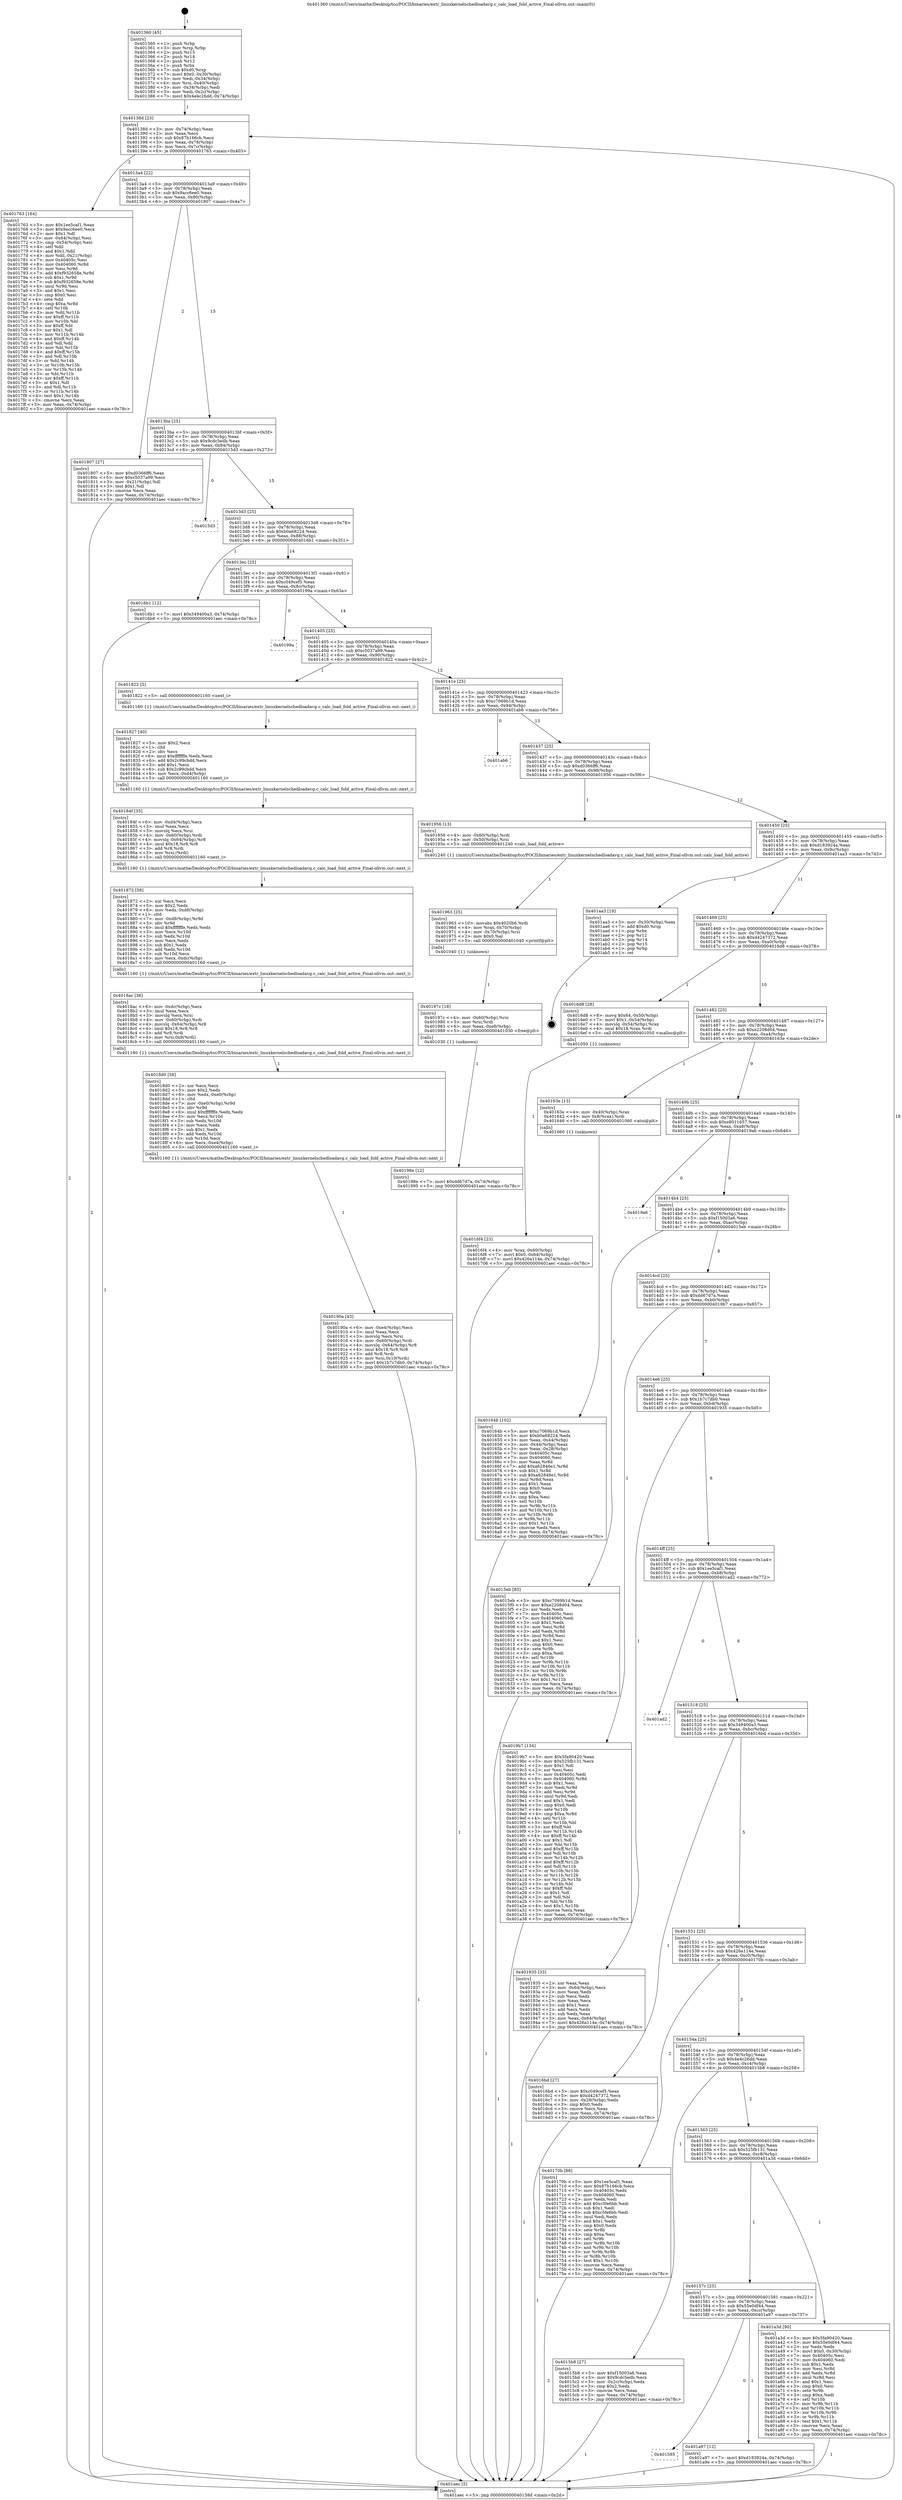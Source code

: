 digraph "0x401360" {
  label = "0x401360 (/mnt/c/Users/mathe/Desktop/tcc/POCII/binaries/extr_linuxkernelschedloadavg.c_calc_load_fold_active_Final-ollvm.out::main(0))"
  labelloc = "t"
  node[shape=record]

  Entry [label="",width=0.3,height=0.3,shape=circle,fillcolor=black,style=filled]
  "0x40138d" [label="{
     0x40138d [23]\l
     | [instrs]\l
     &nbsp;&nbsp;0x40138d \<+3\>: mov -0x74(%rbp),%eax\l
     &nbsp;&nbsp;0x401390 \<+2\>: mov %eax,%ecx\l
     &nbsp;&nbsp;0x401392 \<+6\>: sub $0x87b166cb,%ecx\l
     &nbsp;&nbsp;0x401398 \<+3\>: mov %eax,-0x78(%rbp)\l
     &nbsp;&nbsp;0x40139b \<+3\>: mov %ecx,-0x7c(%rbp)\l
     &nbsp;&nbsp;0x40139e \<+6\>: je 0000000000401763 \<main+0x403\>\l
  }"]
  "0x401763" [label="{
     0x401763 [164]\l
     | [instrs]\l
     &nbsp;&nbsp;0x401763 \<+5\>: mov $0x1ee5caf1,%eax\l
     &nbsp;&nbsp;0x401768 \<+5\>: mov $0x9acc6ee0,%ecx\l
     &nbsp;&nbsp;0x40176d \<+2\>: mov $0x1,%dl\l
     &nbsp;&nbsp;0x40176f \<+3\>: mov -0x64(%rbp),%esi\l
     &nbsp;&nbsp;0x401772 \<+3\>: cmp -0x54(%rbp),%esi\l
     &nbsp;&nbsp;0x401775 \<+4\>: setl %dil\l
     &nbsp;&nbsp;0x401779 \<+4\>: and $0x1,%dil\l
     &nbsp;&nbsp;0x40177d \<+4\>: mov %dil,-0x21(%rbp)\l
     &nbsp;&nbsp;0x401781 \<+7\>: mov 0x40405c,%esi\l
     &nbsp;&nbsp;0x401788 \<+8\>: mov 0x404060,%r8d\l
     &nbsp;&nbsp;0x401790 \<+3\>: mov %esi,%r9d\l
     &nbsp;&nbsp;0x401793 \<+7\>: add $0xf932658e,%r9d\l
     &nbsp;&nbsp;0x40179a \<+4\>: sub $0x1,%r9d\l
     &nbsp;&nbsp;0x40179e \<+7\>: sub $0xf932658e,%r9d\l
     &nbsp;&nbsp;0x4017a5 \<+4\>: imul %r9d,%esi\l
     &nbsp;&nbsp;0x4017a9 \<+3\>: and $0x1,%esi\l
     &nbsp;&nbsp;0x4017ac \<+3\>: cmp $0x0,%esi\l
     &nbsp;&nbsp;0x4017af \<+4\>: sete %dil\l
     &nbsp;&nbsp;0x4017b3 \<+4\>: cmp $0xa,%r8d\l
     &nbsp;&nbsp;0x4017b7 \<+4\>: setl %r10b\l
     &nbsp;&nbsp;0x4017bb \<+3\>: mov %dil,%r11b\l
     &nbsp;&nbsp;0x4017be \<+4\>: xor $0xff,%r11b\l
     &nbsp;&nbsp;0x4017c2 \<+3\>: mov %r10b,%bl\l
     &nbsp;&nbsp;0x4017c5 \<+3\>: xor $0xff,%bl\l
     &nbsp;&nbsp;0x4017c8 \<+3\>: xor $0x1,%dl\l
     &nbsp;&nbsp;0x4017cb \<+3\>: mov %r11b,%r14b\l
     &nbsp;&nbsp;0x4017ce \<+4\>: and $0xff,%r14b\l
     &nbsp;&nbsp;0x4017d2 \<+3\>: and %dl,%dil\l
     &nbsp;&nbsp;0x4017d5 \<+3\>: mov %bl,%r15b\l
     &nbsp;&nbsp;0x4017d8 \<+4\>: and $0xff,%r15b\l
     &nbsp;&nbsp;0x4017dc \<+3\>: and %dl,%r10b\l
     &nbsp;&nbsp;0x4017df \<+3\>: or %dil,%r14b\l
     &nbsp;&nbsp;0x4017e2 \<+3\>: or %r10b,%r15b\l
     &nbsp;&nbsp;0x4017e5 \<+3\>: xor %r15b,%r14b\l
     &nbsp;&nbsp;0x4017e8 \<+3\>: or %bl,%r11b\l
     &nbsp;&nbsp;0x4017eb \<+4\>: xor $0xff,%r11b\l
     &nbsp;&nbsp;0x4017ef \<+3\>: or $0x1,%dl\l
     &nbsp;&nbsp;0x4017f2 \<+3\>: and %dl,%r11b\l
     &nbsp;&nbsp;0x4017f5 \<+3\>: or %r11b,%r14b\l
     &nbsp;&nbsp;0x4017f8 \<+4\>: test $0x1,%r14b\l
     &nbsp;&nbsp;0x4017fc \<+3\>: cmovne %ecx,%eax\l
     &nbsp;&nbsp;0x4017ff \<+3\>: mov %eax,-0x74(%rbp)\l
     &nbsp;&nbsp;0x401802 \<+5\>: jmp 0000000000401aec \<main+0x78c\>\l
  }"]
  "0x4013a4" [label="{
     0x4013a4 [22]\l
     | [instrs]\l
     &nbsp;&nbsp;0x4013a4 \<+5\>: jmp 00000000004013a9 \<main+0x49\>\l
     &nbsp;&nbsp;0x4013a9 \<+3\>: mov -0x78(%rbp),%eax\l
     &nbsp;&nbsp;0x4013ac \<+5\>: sub $0x9acc6ee0,%eax\l
     &nbsp;&nbsp;0x4013b1 \<+3\>: mov %eax,-0x80(%rbp)\l
     &nbsp;&nbsp;0x4013b4 \<+6\>: je 0000000000401807 \<main+0x4a7\>\l
  }"]
  Exit [label="",width=0.3,height=0.3,shape=circle,fillcolor=black,style=filled,peripheries=2]
  "0x401807" [label="{
     0x401807 [27]\l
     | [instrs]\l
     &nbsp;&nbsp;0x401807 \<+5\>: mov $0xd0366ff6,%eax\l
     &nbsp;&nbsp;0x40180c \<+5\>: mov $0xc5037a99,%ecx\l
     &nbsp;&nbsp;0x401811 \<+3\>: mov -0x21(%rbp),%dl\l
     &nbsp;&nbsp;0x401814 \<+3\>: test $0x1,%dl\l
     &nbsp;&nbsp;0x401817 \<+3\>: cmovne %ecx,%eax\l
     &nbsp;&nbsp;0x40181a \<+3\>: mov %eax,-0x74(%rbp)\l
     &nbsp;&nbsp;0x40181d \<+5\>: jmp 0000000000401aec \<main+0x78c\>\l
  }"]
  "0x4013ba" [label="{
     0x4013ba [25]\l
     | [instrs]\l
     &nbsp;&nbsp;0x4013ba \<+5\>: jmp 00000000004013bf \<main+0x5f\>\l
     &nbsp;&nbsp;0x4013bf \<+3\>: mov -0x78(%rbp),%eax\l
     &nbsp;&nbsp;0x4013c2 \<+5\>: sub $0x9cdc5edb,%eax\l
     &nbsp;&nbsp;0x4013c7 \<+6\>: mov %eax,-0x84(%rbp)\l
     &nbsp;&nbsp;0x4013cd \<+6\>: je 00000000004015d3 \<main+0x273\>\l
  }"]
  "0x401595" [label="{
     0x401595\l
  }", style=dashed]
  "0x4015d3" [label="{
     0x4015d3\l
  }", style=dashed]
  "0x4013d3" [label="{
     0x4013d3 [25]\l
     | [instrs]\l
     &nbsp;&nbsp;0x4013d3 \<+5\>: jmp 00000000004013d8 \<main+0x78\>\l
     &nbsp;&nbsp;0x4013d8 \<+3\>: mov -0x78(%rbp),%eax\l
     &nbsp;&nbsp;0x4013db \<+5\>: sub $0xb0a68224,%eax\l
     &nbsp;&nbsp;0x4013e0 \<+6\>: mov %eax,-0x88(%rbp)\l
     &nbsp;&nbsp;0x4013e6 \<+6\>: je 00000000004016b1 \<main+0x351\>\l
  }"]
  "0x401a97" [label="{
     0x401a97 [12]\l
     | [instrs]\l
     &nbsp;&nbsp;0x401a97 \<+7\>: movl $0xd183924a,-0x74(%rbp)\l
     &nbsp;&nbsp;0x401a9e \<+5\>: jmp 0000000000401aec \<main+0x78c\>\l
  }"]
  "0x4016b1" [label="{
     0x4016b1 [12]\l
     | [instrs]\l
     &nbsp;&nbsp;0x4016b1 \<+7\>: movl $0x349400a3,-0x74(%rbp)\l
     &nbsp;&nbsp;0x4016b8 \<+5\>: jmp 0000000000401aec \<main+0x78c\>\l
  }"]
  "0x4013ec" [label="{
     0x4013ec [25]\l
     | [instrs]\l
     &nbsp;&nbsp;0x4013ec \<+5\>: jmp 00000000004013f1 \<main+0x91\>\l
     &nbsp;&nbsp;0x4013f1 \<+3\>: mov -0x78(%rbp),%eax\l
     &nbsp;&nbsp;0x4013f4 \<+5\>: sub $0xc049cef5,%eax\l
     &nbsp;&nbsp;0x4013f9 \<+6\>: mov %eax,-0x8c(%rbp)\l
     &nbsp;&nbsp;0x4013ff \<+6\>: je 000000000040199a \<main+0x63a\>\l
  }"]
  "0x40157c" [label="{
     0x40157c [25]\l
     | [instrs]\l
     &nbsp;&nbsp;0x40157c \<+5\>: jmp 0000000000401581 \<main+0x221\>\l
     &nbsp;&nbsp;0x401581 \<+3\>: mov -0x78(%rbp),%eax\l
     &nbsp;&nbsp;0x401584 \<+5\>: sub $0x55e0df44,%eax\l
     &nbsp;&nbsp;0x401589 \<+6\>: mov %eax,-0xcc(%rbp)\l
     &nbsp;&nbsp;0x40158f \<+6\>: je 0000000000401a97 \<main+0x737\>\l
  }"]
  "0x40199a" [label="{
     0x40199a\l
  }", style=dashed]
  "0x401405" [label="{
     0x401405 [25]\l
     | [instrs]\l
     &nbsp;&nbsp;0x401405 \<+5\>: jmp 000000000040140a \<main+0xaa\>\l
     &nbsp;&nbsp;0x40140a \<+3\>: mov -0x78(%rbp),%eax\l
     &nbsp;&nbsp;0x40140d \<+5\>: sub $0xc5037a99,%eax\l
     &nbsp;&nbsp;0x401412 \<+6\>: mov %eax,-0x90(%rbp)\l
     &nbsp;&nbsp;0x401418 \<+6\>: je 0000000000401822 \<main+0x4c2\>\l
  }"]
  "0x401a3d" [label="{
     0x401a3d [90]\l
     | [instrs]\l
     &nbsp;&nbsp;0x401a3d \<+5\>: mov $0x5fa90420,%eax\l
     &nbsp;&nbsp;0x401a42 \<+5\>: mov $0x55e0df44,%ecx\l
     &nbsp;&nbsp;0x401a47 \<+2\>: xor %edx,%edx\l
     &nbsp;&nbsp;0x401a49 \<+7\>: movl $0x0,-0x30(%rbp)\l
     &nbsp;&nbsp;0x401a50 \<+7\>: mov 0x40405c,%esi\l
     &nbsp;&nbsp;0x401a57 \<+7\>: mov 0x404060,%edi\l
     &nbsp;&nbsp;0x401a5e \<+3\>: sub $0x1,%edx\l
     &nbsp;&nbsp;0x401a61 \<+3\>: mov %esi,%r8d\l
     &nbsp;&nbsp;0x401a64 \<+3\>: add %edx,%r8d\l
     &nbsp;&nbsp;0x401a67 \<+4\>: imul %r8d,%esi\l
     &nbsp;&nbsp;0x401a6b \<+3\>: and $0x1,%esi\l
     &nbsp;&nbsp;0x401a6e \<+3\>: cmp $0x0,%esi\l
     &nbsp;&nbsp;0x401a71 \<+4\>: sete %r9b\l
     &nbsp;&nbsp;0x401a75 \<+3\>: cmp $0xa,%edi\l
     &nbsp;&nbsp;0x401a78 \<+4\>: setl %r10b\l
     &nbsp;&nbsp;0x401a7c \<+3\>: mov %r9b,%r11b\l
     &nbsp;&nbsp;0x401a7f \<+3\>: and %r10b,%r11b\l
     &nbsp;&nbsp;0x401a82 \<+3\>: xor %r10b,%r9b\l
     &nbsp;&nbsp;0x401a85 \<+3\>: or %r9b,%r11b\l
     &nbsp;&nbsp;0x401a88 \<+4\>: test $0x1,%r11b\l
     &nbsp;&nbsp;0x401a8c \<+3\>: cmovne %ecx,%eax\l
     &nbsp;&nbsp;0x401a8f \<+3\>: mov %eax,-0x74(%rbp)\l
     &nbsp;&nbsp;0x401a92 \<+5\>: jmp 0000000000401aec \<main+0x78c\>\l
  }"]
  "0x401822" [label="{
     0x401822 [5]\l
     | [instrs]\l
     &nbsp;&nbsp;0x401822 \<+5\>: call 0000000000401160 \<next_i\>\l
     | [calls]\l
     &nbsp;&nbsp;0x401160 \{1\} (/mnt/c/Users/mathe/Desktop/tcc/POCII/binaries/extr_linuxkernelschedloadavg.c_calc_load_fold_active_Final-ollvm.out::next_i)\l
  }"]
  "0x40141e" [label="{
     0x40141e [25]\l
     | [instrs]\l
     &nbsp;&nbsp;0x40141e \<+5\>: jmp 0000000000401423 \<main+0xc3\>\l
     &nbsp;&nbsp;0x401423 \<+3\>: mov -0x78(%rbp),%eax\l
     &nbsp;&nbsp;0x401426 \<+5\>: sub $0xc7069b1d,%eax\l
     &nbsp;&nbsp;0x40142b \<+6\>: mov %eax,-0x94(%rbp)\l
     &nbsp;&nbsp;0x401431 \<+6\>: je 0000000000401ab6 \<main+0x756\>\l
  }"]
  "0x40198e" [label="{
     0x40198e [12]\l
     | [instrs]\l
     &nbsp;&nbsp;0x40198e \<+7\>: movl $0xdd67d7a,-0x74(%rbp)\l
     &nbsp;&nbsp;0x401995 \<+5\>: jmp 0000000000401aec \<main+0x78c\>\l
  }"]
  "0x401ab6" [label="{
     0x401ab6\l
  }", style=dashed]
  "0x401437" [label="{
     0x401437 [25]\l
     | [instrs]\l
     &nbsp;&nbsp;0x401437 \<+5\>: jmp 000000000040143c \<main+0xdc\>\l
     &nbsp;&nbsp;0x40143c \<+3\>: mov -0x78(%rbp),%eax\l
     &nbsp;&nbsp;0x40143f \<+5\>: sub $0xd0366ff6,%eax\l
     &nbsp;&nbsp;0x401444 \<+6\>: mov %eax,-0x98(%rbp)\l
     &nbsp;&nbsp;0x40144a \<+6\>: je 0000000000401956 \<main+0x5f6\>\l
  }"]
  "0x40197c" [label="{
     0x40197c [18]\l
     | [instrs]\l
     &nbsp;&nbsp;0x40197c \<+4\>: mov -0x60(%rbp),%rsi\l
     &nbsp;&nbsp;0x401980 \<+3\>: mov %rsi,%rdi\l
     &nbsp;&nbsp;0x401983 \<+6\>: mov %eax,-0xe8(%rbp)\l
     &nbsp;&nbsp;0x401989 \<+5\>: call 0000000000401030 \<free@plt\>\l
     | [calls]\l
     &nbsp;&nbsp;0x401030 \{1\} (unknown)\l
  }"]
  "0x401956" [label="{
     0x401956 [13]\l
     | [instrs]\l
     &nbsp;&nbsp;0x401956 \<+4\>: mov -0x60(%rbp),%rdi\l
     &nbsp;&nbsp;0x40195a \<+4\>: mov -0x50(%rbp),%rsi\l
     &nbsp;&nbsp;0x40195e \<+5\>: call 0000000000401240 \<calc_load_fold_active\>\l
     | [calls]\l
     &nbsp;&nbsp;0x401240 \{1\} (/mnt/c/Users/mathe/Desktop/tcc/POCII/binaries/extr_linuxkernelschedloadavg.c_calc_load_fold_active_Final-ollvm.out::calc_load_fold_active)\l
  }"]
  "0x401450" [label="{
     0x401450 [25]\l
     | [instrs]\l
     &nbsp;&nbsp;0x401450 \<+5\>: jmp 0000000000401455 \<main+0xf5\>\l
     &nbsp;&nbsp;0x401455 \<+3\>: mov -0x78(%rbp),%eax\l
     &nbsp;&nbsp;0x401458 \<+5\>: sub $0xd183924a,%eax\l
     &nbsp;&nbsp;0x40145d \<+6\>: mov %eax,-0x9c(%rbp)\l
     &nbsp;&nbsp;0x401463 \<+6\>: je 0000000000401aa3 \<main+0x743\>\l
  }"]
  "0x401963" [label="{
     0x401963 [25]\l
     | [instrs]\l
     &nbsp;&nbsp;0x401963 \<+10\>: movabs $0x4020b6,%rdi\l
     &nbsp;&nbsp;0x40196d \<+4\>: mov %rax,-0x70(%rbp)\l
     &nbsp;&nbsp;0x401971 \<+4\>: mov -0x70(%rbp),%rsi\l
     &nbsp;&nbsp;0x401975 \<+2\>: mov $0x0,%al\l
     &nbsp;&nbsp;0x401977 \<+5\>: call 0000000000401040 \<printf@plt\>\l
     | [calls]\l
     &nbsp;&nbsp;0x401040 \{1\} (unknown)\l
  }"]
  "0x401aa3" [label="{
     0x401aa3 [19]\l
     | [instrs]\l
     &nbsp;&nbsp;0x401aa3 \<+3\>: mov -0x30(%rbp),%eax\l
     &nbsp;&nbsp;0x401aa6 \<+7\>: add $0xd0,%rsp\l
     &nbsp;&nbsp;0x401aad \<+1\>: pop %rbx\l
     &nbsp;&nbsp;0x401aae \<+2\>: pop %r12\l
     &nbsp;&nbsp;0x401ab0 \<+2\>: pop %r14\l
     &nbsp;&nbsp;0x401ab2 \<+2\>: pop %r15\l
     &nbsp;&nbsp;0x401ab4 \<+1\>: pop %rbp\l
     &nbsp;&nbsp;0x401ab5 \<+1\>: ret\l
  }"]
  "0x401469" [label="{
     0x401469 [25]\l
     | [instrs]\l
     &nbsp;&nbsp;0x401469 \<+5\>: jmp 000000000040146e \<main+0x10e\>\l
     &nbsp;&nbsp;0x40146e \<+3\>: mov -0x78(%rbp),%eax\l
     &nbsp;&nbsp;0x401471 \<+5\>: sub $0xd4247372,%eax\l
     &nbsp;&nbsp;0x401476 \<+6\>: mov %eax,-0xa0(%rbp)\l
     &nbsp;&nbsp;0x40147c \<+6\>: je 00000000004016d8 \<main+0x378\>\l
  }"]
  "0x40190a" [label="{
     0x40190a [43]\l
     | [instrs]\l
     &nbsp;&nbsp;0x40190a \<+6\>: mov -0xe4(%rbp),%ecx\l
     &nbsp;&nbsp;0x401910 \<+3\>: imul %eax,%ecx\l
     &nbsp;&nbsp;0x401913 \<+3\>: movslq %ecx,%rsi\l
     &nbsp;&nbsp;0x401916 \<+4\>: mov -0x60(%rbp),%rdi\l
     &nbsp;&nbsp;0x40191a \<+4\>: movslq -0x64(%rbp),%r8\l
     &nbsp;&nbsp;0x40191e \<+4\>: imul $0x18,%r8,%r8\l
     &nbsp;&nbsp;0x401922 \<+3\>: add %r8,%rdi\l
     &nbsp;&nbsp;0x401925 \<+4\>: mov %rsi,0x10(%rdi)\l
     &nbsp;&nbsp;0x401929 \<+7\>: movl $0x1b7c7db0,-0x74(%rbp)\l
     &nbsp;&nbsp;0x401930 \<+5\>: jmp 0000000000401aec \<main+0x78c\>\l
  }"]
  "0x4016d8" [label="{
     0x4016d8 [28]\l
     | [instrs]\l
     &nbsp;&nbsp;0x4016d8 \<+8\>: movq $0x64,-0x50(%rbp)\l
     &nbsp;&nbsp;0x4016e0 \<+7\>: movl $0x1,-0x54(%rbp)\l
     &nbsp;&nbsp;0x4016e7 \<+4\>: movslq -0x54(%rbp),%rax\l
     &nbsp;&nbsp;0x4016eb \<+4\>: imul $0x18,%rax,%rdi\l
     &nbsp;&nbsp;0x4016ef \<+5\>: call 0000000000401050 \<malloc@plt\>\l
     | [calls]\l
     &nbsp;&nbsp;0x401050 \{1\} (unknown)\l
  }"]
  "0x401482" [label="{
     0x401482 [25]\l
     | [instrs]\l
     &nbsp;&nbsp;0x401482 \<+5\>: jmp 0000000000401487 \<main+0x127\>\l
     &nbsp;&nbsp;0x401487 \<+3\>: mov -0x78(%rbp),%eax\l
     &nbsp;&nbsp;0x40148a \<+5\>: sub $0xe2208d04,%eax\l
     &nbsp;&nbsp;0x40148f \<+6\>: mov %eax,-0xa4(%rbp)\l
     &nbsp;&nbsp;0x401495 \<+6\>: je 000000000040163e \<main+0x2de\>\l
  }"]
  "0x4018d0" [label="{
     0x4018d0 [58]\l
     | [instrs]\l
     &nbsp;&nbsp;0x4018d0 \<+2\>: xor %ecx,%ecx\l
     &nbsp;&nbsp;0x4018d2 \<+5\>: mov $0x2,%edx\l
     &nbsp;&nbsp;0x4018d7 \<+6\>: mov %edx,-0xe0(%rbp)\l
     &nbsp;&nbsp;0x4018dd \<+1\>: cltd\l
     &nbsp;&nbsp;0x4018de \<+7\>: mov -0xe0(%rbp),%r9d\l
     &nbsp;&nbsp;0x4018e5 \<+3\>: idiv %r9d\l
     &nbsp;&nbsp;0x4018e8 \<+6\>: imul $0xfffffffe,%edx,%edx\l
     &nbsp;&nbsp;0x4018ee \<+3\>: mov %ecx,%r10d\l
     &nbsp;&nbsp;0x4018f1 \<+3\>: sub %edx,%r10d\l
     &nbsp;&nbsp;0x4018f4 \<+2\>: mov %ecx,%edx\l
     &nbsp;&nbsp;0x4018f6 \<+3\>: sub $0x1,%edx\l
     &nbsp;&nbsp;0x4018f9 \<+3\>: add %edx,%r10d\l
     &nbsp;&nbsp;0x4018fc \<+3\>: sub %r10d,%ecx\l
     &nbsp;&nbsp;0x4018ff \<+6\>: mov %ecx,-0xe4(%rbp)\l
     &nbsp;&nbsp;0x401905 \<+5\>: call 0000000000401160 \<next_i\>\l
     | [calls]\l
     &nbsp;&nbsp;0x401160 \{1\} (/mnt/c/Users/mathe/Desktop/tcc/POCII/binaries/extr_linuxkernelschedloadavg.c_calc_load_fold_active_Final-ollvm.out::next_i)\l
  }"]
  "0x40163e" [label="{
     0x40163e [13]\l
     | [instrs]\l
     &nbsp;&nbsp;0x40163e \<+4\>: mov -0x40(%rbp),%rax\l
     &nbsp;&nbsp;0x401642 \<+4\>: mov 0x8(%rax),%rdi\l
     &nbsp;&nbsp;0x401646 \<+5\>: call 0000000000401060 \<atoi@plt\>\l
     | [calls]\l
     &nbsp;&nbsp;0x401060 \{1\} (unknown)\l
  }"]
  "0x40149b" [label="{
     0x40149b [25]\l
     | [instrs]\l
     &nbsp;&nbsp;0x40149b \<+5\>: jmp 00000000004014a0 \<main+0x140\>\l
     &nbsp;&nbsp;0x4014a0 \<+3\>: mov -0x78(%rbp),%eax\l
     &nbsp;&nbsp;0x4014a3 \<+5\>: sub $0xe8011657,%eax\l
     &nbsp;&nbsp;0x4014a8 \<+6\>: mov %eax,-0xa8(%rbp)\l
     &nbsp;&nbsp;0x4014ae \<+6\>: je 00000000004019a6 \<main+0x646\>\l
  }"]
  "0x4018ac" [label="{
     0x4018ac [36]\l
     | [instrs]\l
     &nbsp;&nbsp;0x4018ac \<+6\>: mov -0xdc(%rbp),%ecx\l
     &nbsp;&nbsp;0x4018b2 \<+3\>: imul %eax,%ecx\l
     &nbsp;&nbsp;0x4018b5 \<+3\>: movslq %ecx,%rsi\l
     &nbsp;&nbsp;0x4018b8 \<+4\>: mov -0x60(%rbp),%rdi\l
     &nbsp;&nbsp;0x4018bc \<+4\>: movslq -0x64(%rbp),%r8\l
     &nbsp;&nbsp;0x4018c0 \<+4\>: imul $0x18,%r8,%r8\l
     &nbsp;&nbsp;0x4018c4 \<+3\>: add %r8,%rdi\l
     &nbsp;&nbsp;0x4018c7 \<+4\>: mov %rsi,0x8(%rdi)\l
     &nbsp;&nbsp;0x4018cb \<+5\>: call 0000000000401160 \<next_i\>\l
     | [calls]\l
     &nbsp;&nbsp;0x401160 \{1\} (/mnt/c/Users/mathe/Desktop/tcc/POCII/binaries/extr_linuxkernelschedloadavg.c_calc_load_fold_active_Final-ollvm.out::next_i)\l
  }"]
  "0x4019a6" [label="{
     0x4019a6\l
  }", style=dashed]
  "0x4014b4" [label="{
     0x4014b4 [25]\l
     | [instrs]\l
     &nbsp;&nbsp;0x4014b4 \<+5\>: jmp 00000000004014b9 \<main+0x159\>\l
     &nbsp;&nbsp;0x4014b9 \<+3\>: mov -0x78(%rbp),%eax\l
     &nbsp;&nbsp;0x4014bc \<+5\>: sub $0xf15003a6,%eax\l
     &nbsp;&nbsp;0x4014c1 \<+6\>: mov %eax,-0xac(%rbp)\l
     &nbsp;&nbsp;0x4014c7 \<+6\>: je 00000000004015eb \<main+0x28b\>\l
  }"]
  "0x401872" [label="{
     0x401872 [58]\l
     | [instrs]\l
     &nbsp;&nbsp;0x401872 \<+2\>: xor %ecx,%ecx\l
     &nbsp;&nbsp;0x401874 \<+5\>: mov $0x2,%edx\l
     &nbsp;&nbsp;0x401879 \<+6\>: mov %edx,-0xd8(%rbp)\l
     &nbsp;&nbsp;0x40187f \<+1\>: cltd\l
     &nbsp;&nbsp;0x401880 \<+7\>: mov -0xd8(%rbp),%r9d\l
     &nbsp;&nbsp;0x401887 \<+3\>: idiv %r9d\l
     &nbsp;&nbsp;0x40188a \<+6\>: imul $0xfffffffe,%edx,%edx\l
     &nbsp;&nbsp;0x401890 \<+3\>: mov %ecx,%r10d\l
     &nbsp;&nbsp;0x401893 \<+3\>: sub %edx,%r10d\l
     &nbsp;&nbsp;0x401896 \<+2\>: mov %ecx,%edx\l
     &nbsp;&nbsp;0x401898 \<+3\>: sub $0x1,%edx\l
     &nbsp;&nbsp;0x40189b \<+3\>: add %edx,%r10d\l
     &nbsp;&nbsp;0x40189e \<+3\>: sub %r10d,%ecx\l
     &nbsp;&nbsp;0x4018a1 \<+6\>: mov %ecx,-0xdc(%rbp)\l
     &nbsp;&nbsp;0x4018a7 \<+5\>: call 0000000000401160 \<next_i\>\l
     | [calls]\l
     &nbsp;&nbsp;0x401160 \{1\} (/mnt/c/Users/mathe/Desktop/tcc/POCII/binaries/extr_linuxkernelschedloadavg.c_calc_load_fold_active_Final-ollvm.out::next_i)\l
  }"]
  "0x4015eb" [label="{
     0x4015eb [83]\l
     | [instrs]\l
     &nbsp;&nbsp;0x4015eb \<+5\>: mov $0xc7069b1d,%eax\l
     &nbsp;&nbsp;0x4015f0 \<+5\>: mov $0xe2208d04,%ecx\l
     &nbsp;&nbsp;0x4015f5 \<+2\>: xor %edx,%edx\l
     &nbsp;&nbsp;0x4015f7 \<+7\>: mov 0x40405c,%esi\l
     &nbsp;&nbsp;0x4015fe \<+7\>: mov 0x404060,%edi\l
     &nbsp;&nbsp;0x401605 \<+3\>: sub $0x1,%edx\l
     &nbsp;&nbsp;0x401608 \<+3\>: mov %esi,%r8d\l
     &nbsp;&nbsp;0x40160b \<+3\>: add %edx,%r8d\l
     &nbsp;&nbsp;0x40160e \<+4\>: imul %r8d,%esi\l
     &nbsp;&nbsp;0x401612 \<+3\>: and $0x1,%esi\l
     &nbsp;&nbsp;0x401615 \<+3\>: cmp $0x0,%esi\l
     &nbsp;&nbsp;0x401618 \<+4\>: sete %r9b\l
     &nbsp;&nbsp;0x40161c \<+3\>: cmp $0xa,%edi\l
     &nbsp;&nbsp;0x40161f \<+4\>: setl %r10b\l
     &nbsp;&nbsp;0x401623 \<+3\>: mov %r9b,%r11b\l
     &nbsp;&nbsp;0x401626 \<+3\>: and %r10b,%r11b\l
     &nbsp;&nbsp;0x401629 \<+3\>: xor %r10b,%r9b\l
     &nbsp;&nbsp;0x40162c \<+3\>: or %r9b,%r11b\l
     &nbsp;&nbsp;0x40162f \<+4\>: test $0x1,%r11b\l
     &nbsp;&nbsp;0x401633 \<+3\>: cmovne %ecx,%eax\l
     &nbsp;&nbsp;0x401636 \<+3\>: mov %eax,-0x74(%rbp)\l
     &nbsp;&nbsp;0x401639 \<+5\>: jmp 0000000000401aec \<main+0x78c\>\l
  }"]
  "0x4014cd" [label="{
     0x4014cd [25]\l
     | [instrs]\l
     &nbsp;&nbsp;0x4014cd \<+5\>: jmp 00000000004014d2 \<main+0x172\>\l
     &nbsp;&nbsp;0x4014d2 \<+3\>: mov -0x78(%rbp),%eax\l
     &nbsp;&nbsp;0x4014d5 \<+5\>: sub $0xdd67d7a,%eax\l
     &nbsp;&nbsp;0x4014da \<+6\>: mov %eax,-0xb0(%rbp)\l
     &nbsp;&nbsp;0x4014e0 \<+6\>: je 00000000004019b7 \<main+0x657\>\l
  }"]
  "0x40184f" [label="{
     0x40184f [35]\l
     | [instrs]\l
     &nbsp;&nbsp;0x40184f \<+6\>: mov -0xd4(%rbp),%ecx\l
     &nbsp;&nbsp;0x401855 \<+3\>: imul %eax,%ecx\l
     &nbsp;&nbsp;0x401858 \<+3\>: movslq %ecx,%rsi\l
     &nbsp;&nbsp;0x40185b \<+4\>: mov -0x60(%rbp),%rdi\l
     &nbsp;&nbsp;0x40185f \<+4\>: movslq -0x64(%rbp),%r8\l
     &nbsp;&nbsp;0x401863 \<+4\>: imul $0x18,%r8,%r8\l
     &nbsp;&nbsp;0x401867 \<+3\>: add %r8,%rdi\l
     &nbsp;&nbsp;0x40186a \<+3\>: mov %rsi,(%rdi)\l
     &nbsp;&nbsp;0x40186d \<+5\>: call 0000000000401160 \<next_i\>\l
     | [calls]\l
     &nbsp;&nbsp;0x401160 \{1\} (/mnt/c/Users/mathe/Desktop/tcc/POCII/binaries/extr_linuxkernelschedloadavg.c_calc_load_fold_active_Final-ollvm.out::next_i)\l
  }"]
  "0x4019b7" [label="{
     0x4019b7 [134]\l
     | [instrs]\l
     &nbsp;&nbsp;0x4019b7 \<+5\>: mov $0x5fa90420,%eax\l
     &nbsp;&nbsp;0x4019bc \<+5\>: mov $0x525fb131,%ecx\l
     &nbsp;&nbsp;0x4019c1 \<+2\>: mov $0x1,%dl\l
     &nbsp;&nbsp;0x4019c3 \<+2\>: xor %esi,%esi\l
     &nbsp;&nbsp;0x4019c5 \<+7\>: mov 0x40405c,%edi\l
     &nbsp;&nbsp;0x4019cc \<+8\>: mov 0x404060,%r8d\l
     &nbsp;&nbsp;0x4019d4 \<+3\>: sub $0x1,%esi\l
     &nbsp;&nbsp;0x4019d7 \<+3\>: mov %edi,%r9d\l
     &nbsp;&nbsp;0x4019da \<+3\>: add %esi,%r9d\l
     &nbsp;&nbsp;0x4019dd \<+4\>: imul %r9d,%edi\l
     &nbsp;&nbsp;0x4019e1 \<+3\>: and $0x1,%edi\l
     &nbsp;&nbsp;0x4019e4 \<+3\>: cmp $0x0,%edi\l
     &nbsp;&nbsp;0x4019e7 \<+4\>: sete %r10b\l
     &nbsp;&nbsp;0x4019eb \<+4\>: cmp $0xa,%r8d\l
     &nbsp;&nbsp;0x4019ef \<+4\>: setl %r11b\l
     &nbsp;&nbsp;0x4019f3 \<+3\>: mov %r10b,%bl\l
     &nbsp;&nbsp;0x4019f6 \<+3\>: xor $0xff,%bl\l
     &nbsp;&nbsp;0x4019f9 \<+3\>: mov %r11b,%r14b\l
     &nbsp;&nbsp;0x4019fc \<+4\>: xor $0xff,%r14b\l
     &nbsp;&nbsp;0x401a00 \<+3\>: xor $0x1,%dl\l
     &nbsp;&nbsp;0x401a03 \<+3\>: mov %bl,%r15b\l
     &nbsp;&nbsp;0x401a06 \<+4\>: and $0xff,%r15b\l
     &nbsp;&nbsp;0x401a0a \<+3\>: and %dl,%r10b\l
     &nbsp;&nbsp;0x401a0d \<+3\>: mov %r14b,%r12b\l
     &nbsp;&nbsp;0x401a10 \<+4\>: and $0xff,%r12b\l
     &nbsp;&nbsp;0x401a14 \<+3\>: and %dl,%r11b\l
     &nbsp;&nbsp;0x401a17 \<+3\>: or %r10b,%r15b\l
     &nbsp;&nbsp;0x401a1a \<+3\>: or %r11b,%r12b\l
     &nbsp;&nbsp;0x401a1d \<+3\>: xor %r12b,%r15b\l
     &nbsp;&nbsp;0x401a20 \<+3\>: or %r14b,%bl\l
     &nbsp;&nbsp;0x401a23 \<+3\>: xor $0xff,%bl\l
     &nbsp;&nbsp;0x401a26 \<+3\>: or $0x1,%dl\l
     &nbsp;&nbsp;0x401a29 \<+2\>: and %dl,%bl\l
     &nbsp;&nbsp;0x401a2b \<+3\>: or %bl,%r15b\l
     &nbsp;&nbsp;0x401a2e \<+4\>: test $0x1,%r15b\l
     &nbsp;&nbsp;0x401a32 \<+3\>: cmovne %ecx,%eax\l
     &nbsp;&nbsp;0x401a35 \<+3\>: mov %eax,-0x74(%rbp)\l
     &nbsp;&nbsp;0x401a38 \<+5\>: jmp 0000000000401aec \<main+0x78c\>\l
  }"]
  "0x4014e6" [label="{
     0x4014e6 [25]\l
     | [instrs]\l
     &nbsp;&nbsp;0x4014e6 \<+5\>: jmp 00000000004014eb \<main+0x18b\>\l
     &nbsp;&nbsp;0x4014eb \<+3\>: mov -0x78(%rbp),%eax\l
     &nbsp;&nbsp;0x4014ee \<+5\>: sub $0x1b7c7db0,%eax\l
     &nbsp;&nbsp;0x4014f3 \<+6\>: mov %eax,-0xb4(%rbp)\l
     &nbsp;&nbsp;0x4014f9 \<+6\>: je 0000000000401935 \<main+0x5d5\>\l
  }"]
  "0x401827" [label="{
     0x401827 [40]\l
     | [instrs]\l
     &nbsp;&nbsp;0x401827 \<+5\>: mov $0x2,%ecx\l
     &nbsp;&nbsp;0x40182c \<+1\>: cltd\l
     &nbsp;&nbsp;0x40182d \<+2\>: idiv %ecx\l
     &nbsp;&nbsp;0x40182f \<+6\>: imul $0xfffffffe,%edx,%ecx\l
     &nbsp;&nbsp;0x401835 \<+6\>: add $0x2c99cbdd,%ecx\l
     &nbsp;&nbsp;0x40183b \<+3\>: add $0x1,%ecx\l
     &nbsp;&nbsp;0x40183e \<+6\>: sub $0x2c99cbdd,%ecx\l
     &nbsp;&nbsp;0x401844 \<+6\>: mov %ecx,-0xd4(%rbp)\l
     &nbsp;&nbsp;0x40184a \<+5\>: call 0000000000401160 \<next_i\>\l
     | [calls]\l
     &nbsp;&nbsp;0x401160 \{1\} (/mnt/c/Users/mathe/Desktop/tcc/POCII/binaries/extr_linuxkernelschedloadavg.c_calc_load_fold_active_Final-ollvm.out::next_i)\l
  }"]
  "0x401935" [label="{
     0x401935 [33]\l
     | [instrs]\l
     &nbsp;&nbsp;0x401935 \<+2\>: xor %eax,%eax\l
     &nbsp;&nbsp;0x401937 \<+3\>: mov -0x64(%rbp),%ecx\l
     &nbsp;&nbsp;0x40193a \<+2\>: mov %eax,%edx\l
     &nbsp;&nbsp;0x40193c \<+2\>: sub %ecx,%edx\l
     &nbsp;&nbsp;0x40193e \<+2\>: mov %eax,%ecx\l
     &nbsp;&nbsp;0x401940 \<+3\>: sub $0x1,%ecx\l
     &nbsp;&nbsp;0x401943 \<+2\>: add %ecx,%edx\l
     &nbsp;&nbsp;0x401945 \<+2\>: sub %edx,%eax\l
     &nbsp;&nbsp;0x401947 \<+3\>: mov %eax,-0x64(%rbp)\l
     &nbsp;&nbsp;0x40194a \<+7\>: movl $0x426a114e,-0x74(%rbp)\l
     &nbsp;&nbsp;0x401951 \<+5\>: jmp 0000000000401aec \<main+0x78c\>\l
  }"]
  "0x4014ff" [label="{
     0x4014ff [25]\l
     | [instrs]\l
     &nbsp;&nbsp;0x4014ff \<+5\>: jmp 0000000000401504 \<main+0x1a4\>\l
     &nbsp;&nbsp;0x401504 \<+3\>: mov -0x78(%rbp),%eax\l
     &nbsp;&nbsp;0x401507 \<+5\>: sub $0x1ee5caf1,%eax\l
     &nbsp;&nbsp;0x40150c \<+6\>: mov %eax,-0xb8(%rbp)\l
     &nbsp;&nbsp;0x401512 \<+6\>: je 0000000000401ad2 \<main+0x772\>\l
  }"]
  "0x4016f4" [label="{
     0x4016f4 [23]\l
     | [instrs]\l
     &nbsp;&nbsp;0x4016f4 \<+4\>: mov %rax,-0x60(%rbp)\l
     &nbsp;&nbsp;0x4016f8 \<+7\>: movl $0x0,-0x64(%rbp)\l
     &nbsp;&nbsp;0x4016ff \<+7\>: movl $0x426a114e,-0x74(%rbp)\l
     &nbsp;&nbsp;0x401706 \<+5\>: jmp 0000000000401aec \<main+0x78c\>\l
  }"]
  "0x401ad2" [label="{
     0x401ad2\l
  }", style=dashed]
  "0x401518" [label="{
     0x401518 [25]\l
     | [instrs]\l
     &nbsp;&nbsp;0x401518 \<+5\>: jmp 000000000040151d \<main+0x1bd\>\l
     &nbsp;&nbsp;0x40151d \<+3\>: mov -0x78(%rbp),%eax\l
     &nbsp;&nbsp;0x401520 \<+5\>: sub $0x349400a3,%eax\l
     &nbsp;&nbsp;0x401525 \<+6\>: mov %eax,-0xbc(%rbp)\l
     &nbsp;&nbsp;0x40152b \<+6\>: je 00000000004016bd \<main+0x35d\>\l
  }"]
  "0x40164b" [label="{
     0x40164b [102]\l
     | [instrs]\l
     &nbsp;&nbsp;0x40164b \<+5\>: mov $0xc7069b1d,%ecx\l
     &nbsp;&nbsp;0x401650 \<+5\>: mov $0xb0a68224,%edx\l
     &nbsp;&nbsp;0x401655 \<+3\>: mov %eax,-0x44(%rbp)\l
     &nbsp;&nbsp;0x401658 \<+3\>: mov -0x44(%rbp),%eax\l
     &nbsp;&nbsp;0x40165b \<+3\>: mov %eax,-0x28(%rbp)\l
     &nbsp;&nbsp;0x40165e \<+7\>: mov 0x40405c,%eax\l
     &nbsp;&nbsp;0x401665 \<+7\>: mov 0x404060,%esi\l
     &nbsp;&nbsp;0x40166c \<+3\>: mov %eax,%r8d\l
     &nbsp;&nbsp;0x40166f \<+7\>: add $0xa62846e1,%r8d\l
     &nbsp;&nbsp;0x401676 \<+4\>: sub $0x1,%r8d\l
     &nbsp;&nbsp;0x40167a \<+7\>: sub $0xa62846e1,%r8d\l
     &nbsp;&nbsp;0x401681 \<+4\>: imul %r8d,%eax\l
     &nbsp;&nbsp;0x401685 \<+3\>: and $0x1,%eax\l
     &nbsp;&nbsp;0x401688 \<+3\>: cmp $0x0,%eax\l
     &nbsp;&nbsp;0x40168b \<+4\>: sete %r9b\l
     &nbsp;&nbsp;0x40168f \<+3\>: cmp $0xa,%esi\l
     &nbsp;&nbsp;0x401692 \<+4\>: setl %r10b\l
     &nbsp;&nbsp;0x401696 \<+3\>: mov %r9b,%r11b\l
     &nbsp;&nbsp;0x401699 \<+3\>: and %r10b,%r11b\l
     &nbsp;&nbsp;0x40169c \<+3\>: xor %r10b,%r9b\l
     &nbsp;&nbsp;0x40169f \<+3\>: or %r9b,%r11b\l
     &nbsp;&nbsp;0x4016a2 \<+4\>: test $0x1,%r11b\l
     &nbsp;&nbsp;0x4016a6 \<+3\>: cmovne %edx,%ecx\l
     &nbsp;&nbsp;0x4016a9 \<+3\>: mov %ecx,-0x74(%rbp)\l
     &nbsp;&nbsp;0x4016ac \<+5\>: jmp 0000000000401aec \<main+0x78c\>\l
  }"]
  "0x4016bd" [label="{
     0x4016bd [27]\l
     | [instrs]\l
     &nbsp;&nbsp;0x4016bd \<+5\>: mov $0xc049cef5,%eax\l
     &nbsp;&nbsp;0x4016c2 \<+5\>: mov $0xd4247372,%ecx\l
     &nbsp;&nbsp;0x4016c7 \<+3\>: mov -0x28(%rbp),%edx\l
     &nbsp;&nbsp;0x4016ca \<+3\>: cmp $0x0,%edx\l
     &nbsp;&nbsp;0x4016cd \<+3\>: cmove %ecx,%eax\l
     &nbsp;&nbsp;0x4016d0 \<+3\>: mov %eax,-0x74(%rbp)\l
     &nbsp;&nbsp;0x4016d3 \<+5\>: jmp 0000000000401aec \<main+0x78c\>\l
  }"]
  "0x401531" [label="{
     0x401531 [25]\l
     | [instrs]\l
     &nbsp;&nbsp;0x401531 \<+5\>: jmp 0000000000401536 \<main+0x1d6\>\l
     &nbsp;&nbsp;0x401536 \<+3\>: mov -0x78(%rbp),%eax\l
     &nbsp;&nbsp;0x401539 \<+5\>: sub $0x426a114e,%eax\l
     &nbsp;&nbsp;0x40153e \<+6\>: mov %eax,-0xc0(%rbp)\l
     &nbsp;&nbsp;0x401544 \<+6\>: je 000000000040170b \<main+0x3ab\>\l
  }"]
  "0x401360" [label="{
     0x401360 [45]\l
     | [instrs]\l
     &nbsp;&nbsp;0x401360 \<+1\>: push %rbp\l
     &nbsp;&nbsp;0x401361 \<+3\>: mov %rsp,%rbp\l
     &nbsp;&nbsp;0x401364 \<+2\>: push %r15\l
     &nbsp;&nbsp;0x401366 \<+2\>: push %r14\l
     &nbsp;&nbsp;0x401368 \<+2\>: push %r12\l
     &nbsp;&nbsp;0x40136a \<+1\>: push %rbx\l
     &nbsp;&nbsp;0x40136b \<+7\>: sub $0xd0,%rsp\l
     &nbsp;&nbsp;0x401372 \<+7\>: movl $0x0,-0x30(%rbp)\l
     &nbsp;&nbsp;0x401379 \<+3\>: mov %edi,-0x34(%rbp)\l
     &nbsp;&nbsp;0x40137c \<+4\>: mov %rsi,-0x40(%rbp)\l
     &nbsp;&nbsp;0x401380 \<+3\>: mov -0x34(%rbp),%edi\l
     &nbsp;&nbsp;0x401383 \<+3\>: mov %edi,-0x2c(%rbp)\l
     &nbsp;&nbsp;0x401386 \<+7\>: movl $0x4e4c26dd,-0x74(%rbp)\l
  }"]
  "0x40170b" [label="{
     0x40170b [88]\l
     | [instrs]\l
     &nbsp;&nbsp;0x40170b \<+5\>: mov $0x1ee5caf1,%eax\l
     &nbsp;&nbsp;0x401710 \<+5\>: mov $0x87b166cb,%ecx\l
     &nbsp;&nbsp;0x401715 \<+7\>: mov 0x40405c,%edx\l
     &nbsp;&nbsp;0x40171c \<+7\>: mov 0x404060,%esi\l
     &nbsp;&nbsp;0x401723 \<+2\>: mov %edx,%edi\l
     &nbsp;&nbsp;0x401725 \<+6\>: add $0xc5fe6bb,%edi\l
     &nbsp;&nbsp;0x40172b \<+3\>: sub $0x1,%edi\l
     &nbsp;&nbsp;0x40172e \<+6\>: sub $0xc5fe6bb,%edi\l
     &nbsp;&nbsp;0x401734 \<+3\>: imul %edi,%edx\l
     &nbsp;&nbsp;0x401737 \<+3\>: and $0x1,%edx\l
     &nbsp;&nbsp;0x40173a \<+3\>: cmp $0x0,%edx\l
     &nbsp;&nbsp;0x40173d \<+4\>: sete %r8b\l
     &nbsp;&nbsp;0x401741 \<+3\>: cmp $0xa,%esi\l
     &nbsp;&nbsp;0x401744 \<+4\>: setl %r9b\l
     &nbsp;&nbsp;0x401748 \<+3\>: mov %r8b,%r10b\l
     &nbsp;&nbsp;0x40174b \<+3\>: and %r9b,%r10b\l
     &nbsp;&nbsp;0x40174e \<+3\>: xor %r9b,%r8b\l
     &nbsp;&nbsp;0x401751 \<+3\>: or %r8b,%r10b\l
     &nbsp;&nbsp;0x401754 \<+4\>: test $0x1,%r10b\l
     &nbsp;&nbsp;0x401758 \<+3\>: cmovne %ecx,%eax\l
     &nbsp;&nbsp;0x40175b \<+3\>: mov %eax,-0x74(%rbp)\l
     &nbsp;&nbsp;0x40175e \<+5\>: jmp 0000000000401aec \<main+0x78c\>\l
  }"]
  "0x40154a" [label="{
     0x40154a [25]\l
     | [instrs]\l
     &nbsp;&nbsp;0x40154a \<+5\>: jmp 000000000040154f \<main+0x1ef\>\l
     &nbsp;&nbsp;0x40154f \<+3\>: mov -0x78(%rbp),%eax\l
     &nbsp;&nbsp;0x401552 \<+5\>: sub $0x4e4c26dd,%eax\l
     &nbsp;&nbsp;0x401557 \<+6\>: mov %eax,-0xc4(%rbp)\l
     &nbsp;&nbsp;0x40155d \<+6\>: je 00000000004015b8 \<main+0x258\>\l
  }"]
  "0x401aec" [label="{
     0x401aec [5]\l
     | [instrs]\l
     &nbsp;&nbsp;0x401aec \<+5\>: jmp 000000000040138d \<main+0x2d\>\l
  }"]
  "0x4015b8" [label="{
     0x4015b8 [27]\l
     | [instrs]\l
     &nbsp;&nbsp;0x4015b8 \<+5\>: mov $0xf15003a6,%eax\l
     &nbsp;&nbsp;0x4015bd \<+5\>: mov $0x9cdc5edb,%ecx\l
     &nbsp;&nbsp;0x4015c2 \<+3\>: mov -0x2c(%rbp),%edx\l
     &nbsp;&nbsp;0x4015c5 \<+3\>: cmp $0x2,%edx\l
     &nbsp;&nbsp;0x4015c8 \<+3\>: cmovne %ecx,%eax\l
     &nbsp;&nbsp;0x4015cb \<+3\>: mov %eax,-0x74(%rbp)\l
     &nbsp;&nbsp;0x4015ce \<+5\>: jmp 0000000000401aec \<main+0x78c\>\l
  }"]
  "0x401563" [label="{
     0x401563 [25]\l
     | [instrs]\l
     &nbsp;&nbsp;0x401563 \<+5\>: jmp 0000000000401568 \<main+0x208\>\l
     &nbsp;&nbsp;0x401568 \<+3\>: mov -0x78(%rbp),%eax\l
     &nbsp;&nbsp;0x40156b \<+5\>: sub $0x525fb131,%eax\l
     &nbsp;&nbsp;0x401570 \<+6\>: mov %eax,-0xc8(%rbp)\l
     &nbsp;&nbsp;0x401576 \<+6\>: je 0000000000401a3d \<main+0x6dd\>\l
  }"]
  Entry -> "0x401360" [label=" 1"]
  "0x40138d" -> "0x401763" [label=" 2"]
  "0x40138d" -> "0x4013a4" [label=" 17"]
  "0x401aa3" -> Exit [label=" 1"]
  "0x4013a4" -> "0x401807" [label=" 2"]
  "0x4013a4" -> "0x4013ba" [label=" 15"]
  "0x401a97" -> "0x401aec" [label=" 1"]
  "0x4013ba" -> "0x4015d3" [label=" 0"]
  "0x4013ba" -> "0x4013d3" [label=" 15"]
  "0x40157c" -> "0x401595" [label=" 0"]
  "0x4013d3" -> "0x4016b1" [label=" 1"]
  "0x4013d3" -> "0x4013ec" [label=" 14"]
  "0x40157c" -> "0x401a97" [label=" 1"]
  "0x4013ec" -> "0x40199a" [label=" 0"]
  "0x4013ec" -> "0x401405" [label=" 14"]
  "0x401a3d" -> "0x401aec" [label=" 1"]
  "0x401405" -> "0x401822" [label=" 1"]
  "0x401405" -> "0x40141e" [label=" 13"]
  "0x401563" -> "0x40157c" [label=" 1"]
  "0x40141e" -> "0x401ab6" [label=" 0"]
  "0x40141e" -> "0x401437" [label=" 13"]
  "0x401563" -> "0x401a3d" [label=" 1"]
  "0x401437" -> "0x401956" [label=" 1"]
  "0x401437" -> "0x401450" [label=" 12"]
  "0x4019b7" -> "0x401aec" [label=" 1"]
  "0x401450" -> "0x401aa3" [label=" 1"]
  "0x401450" -> "0x401469" [label=" 11"]
  "0x40198e" -> "0x401aec" [label=" 1"]
  "0x401469" -> "0x4016d8" [label=" 1"]
  "0x401469" -> "0x401482" [label=" 10"]
  "0x40197c" -> "0x40198e" [label=" 1"]
  "0x401482" -> "0x40163e" [label=" 1"]
  "0x401482" -> "0x40149b" [label=" 9"]
  "0x401963" -> "0x40197c" [label=" 1"]
  "0x40149b" -> "0x4019a6" [label=" 0"]
  "0x40149b" -> "0x4014b4" [label=" 9"]
  "0x401956" -> "0x401963" [label=" 1"]
  "0x4014b4" -> "0x4015eb" [label=" 1"]
  "0x4014b4" -> "0x4014cd" [label=" 8"]
  "0x401935" -> "0x401aec" [label=" 1"]
  "0x4014cd" -> "0x4019b7" [label=" 1"]
  "0x4014cd" -> "0x4014e6" [label=" 7"]
  "0x40190a" -> "0x401aec" [label=" 1"]
  "0x4014e6" -> "0x401935" [label=" 1"]
  "0x4014e6" -> "0x4014ff" [label=" 6"]
  "0x4018d0" -> "0x40190a" [label=" 1"]
  "0x4014ff" -> "0x401ad2" [label=" 0"]
  "0x4014ff" -> "0x401518" [label=" 6"]
  "0x4018ac" -> "0x4018d0" [label=" 1"]
  "0x401518" -> "0x4016bd" [label=" 1"]
  "0x401518" -> "0x401531" [label=" 5"]
  "0x401872" -> "0x4018ac" [label=" 1"]
  "0x401531" -> "0x40170b" [label=" 2"]
  "0x401531" -> "0x40154a" [label=" 3"]
  "0x40184f" -> "0x401872" [label=" 1"]
  "0x40154a" -> "0x4015b8" [label=" 1"]
  "0x40154a" -> "0x401563" [label=" 2"]
  "0x4015b8" -> "0x401aec" [label=" 1"]
  "0x401360" -> "0x40138d" [label=" 1"]
  "0x401aec" -> "0x40138d" [label=" 18"]
  "0x4015eb" -> "0x401aec" [label=" 1"]
  "0x40163e" -> "0x40164b" [label=" 1"]
  "0x40164b" -> "0x401aec" [label=" 1"]
  "0x4016b1" -> "0x401aec" [label=" 1"]
  "0x4016bd" -> "0x401aec" [label=" 1"]
  "0x4016d8" -> "0x4016f4" [label=" 1"]
  "0x4016f4" -> "0x401aec" [label=" 1"]
  "0x40170b" -> "0x401aec" [label=" 2"]
  "0x401763" -> "0x401aec" [label=" 2"]
  "0x401807" -> "0x401aec" [label=" 2"]
  "0x401822" -> "0x401827" [label=" 1"]
  "0x401827" -> "0x40184f" [label=" 1"]
}
